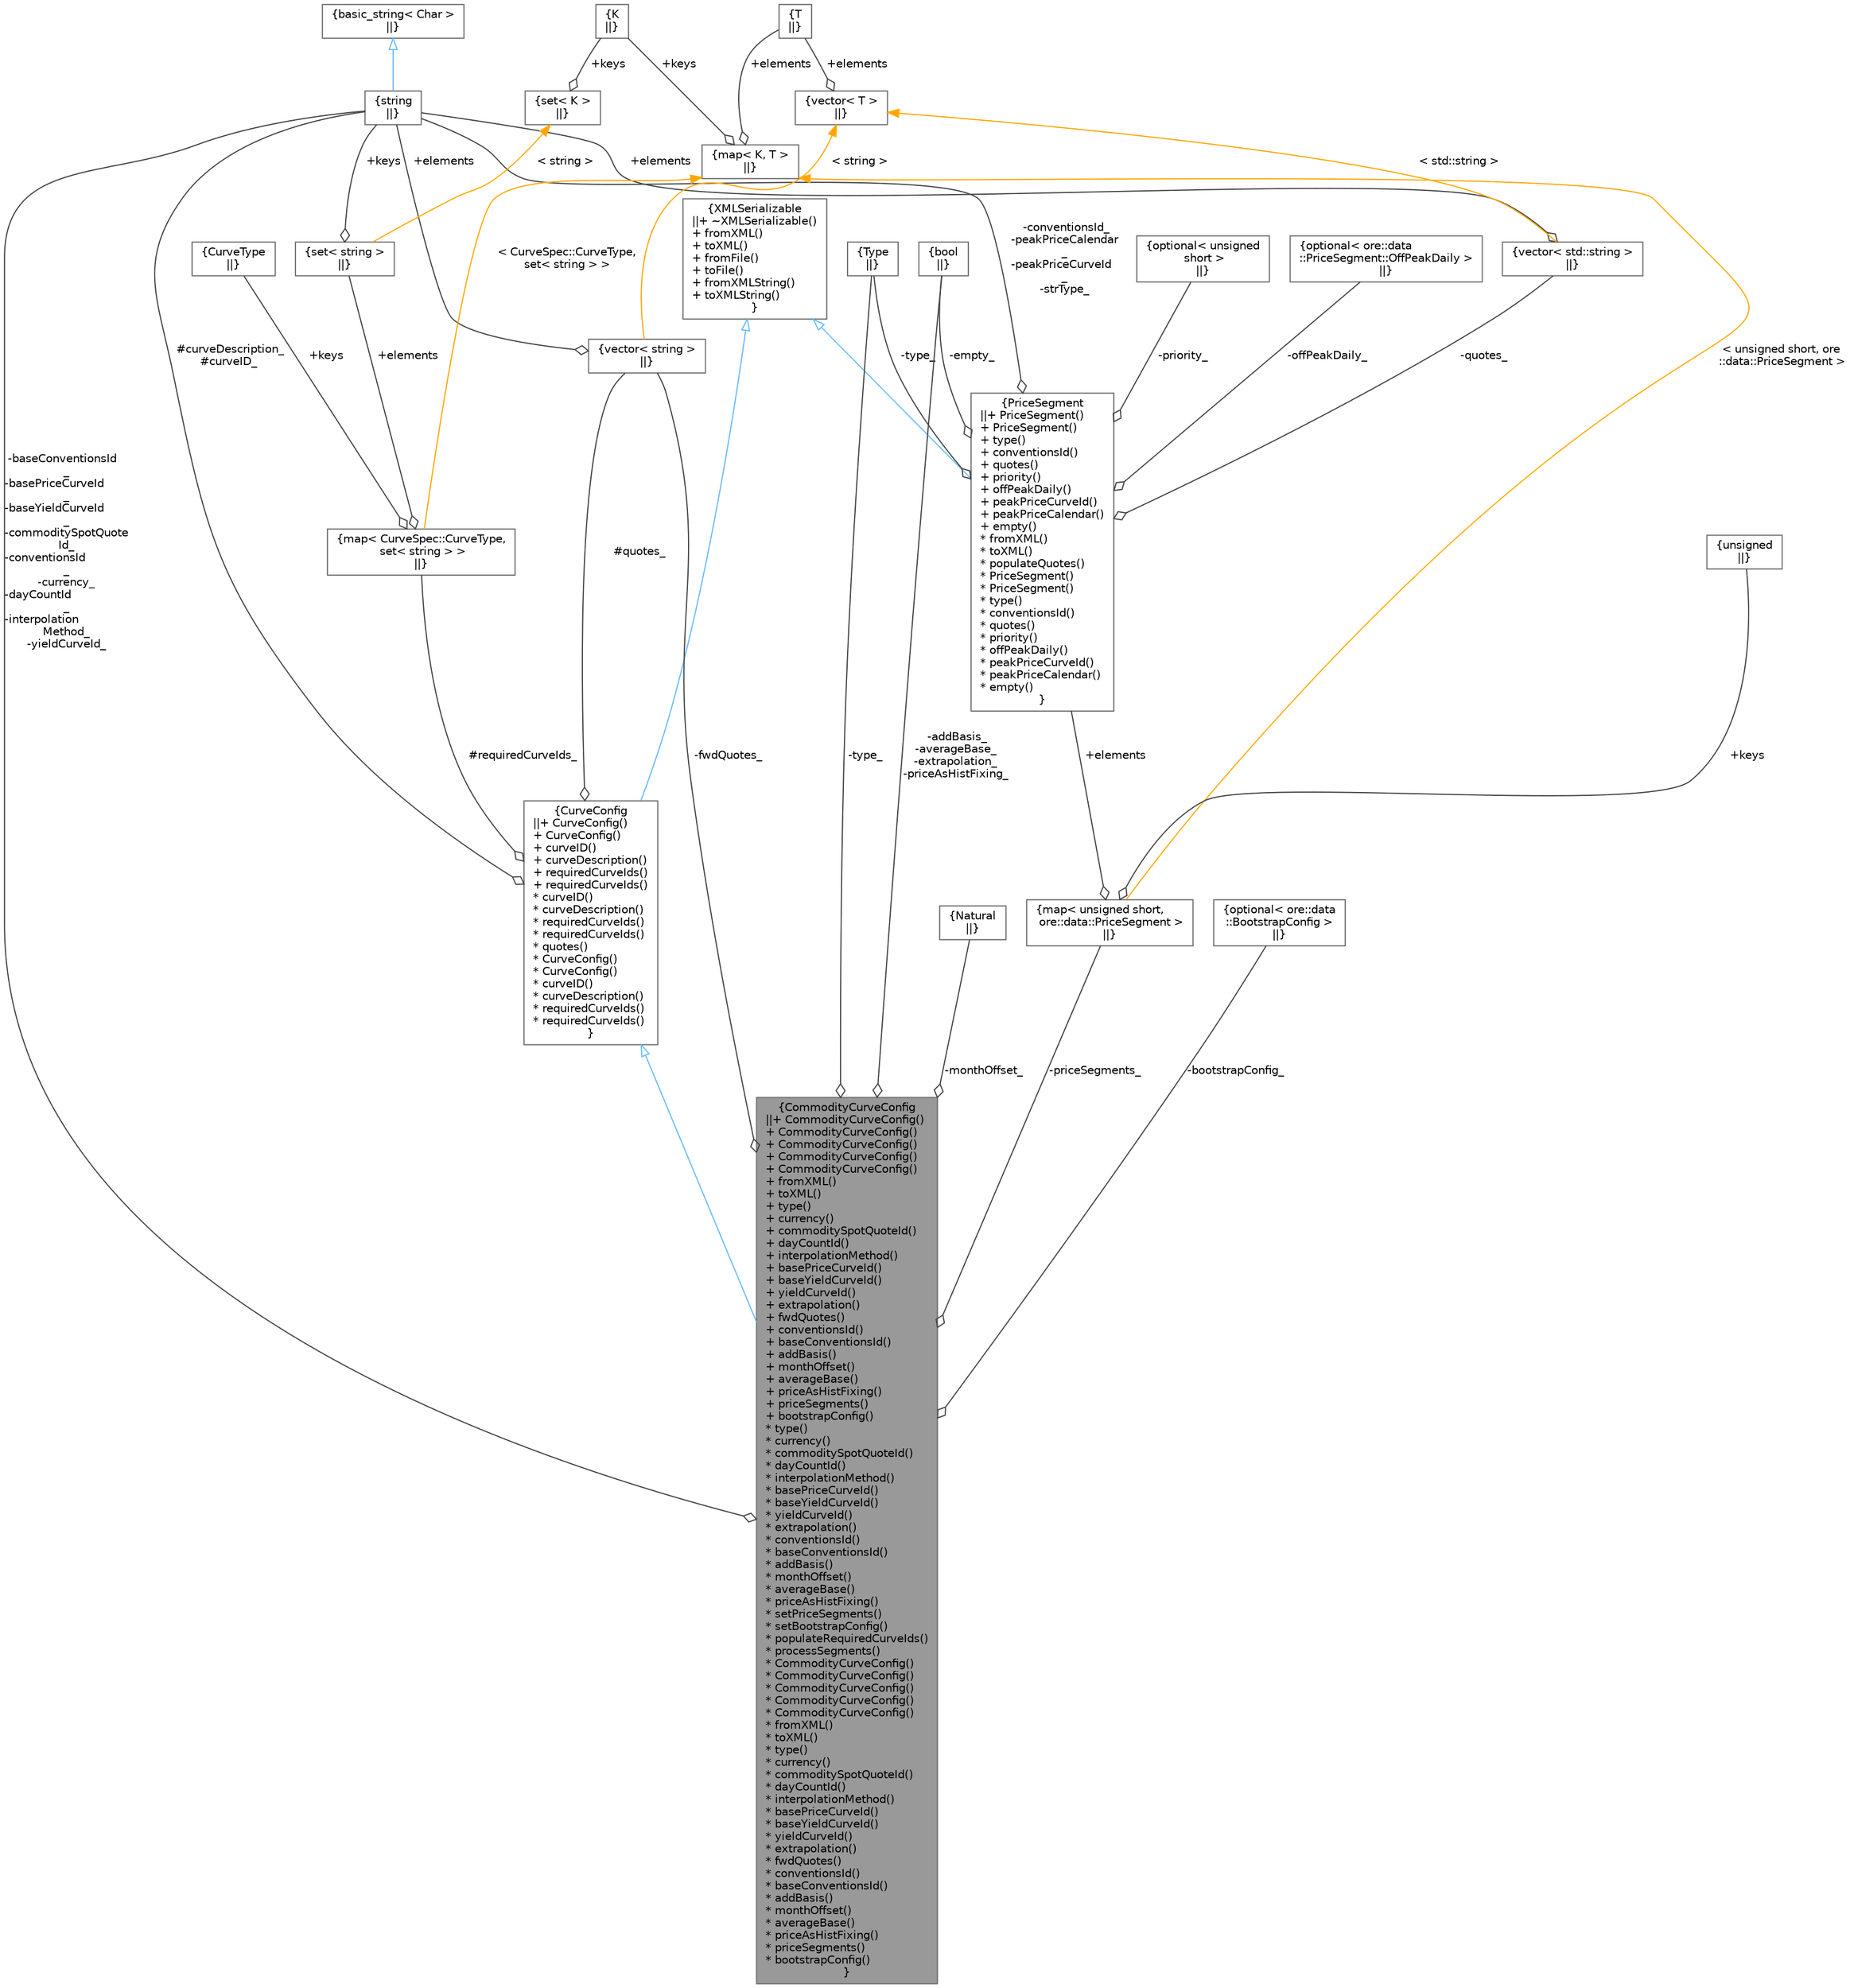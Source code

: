 digraph "CommodityCurveConfig"
{
 // INTERACTIVE_SVG=YES
 // LATEX_PDF_SIZE
  bgcolor="transparent";
  edge [fontname=Helvetica,fontsize=10,labelfontname=Helvetica,labelfontsize=10];
  node [fontname=Helvetica,fontsize=10,shape=box,height=0.2,width=0.4];
  Node1 [label="{CommodityCurveConfig\n||+ CommodityCurveConfig()\l+ CommodityCurveConfig()\l+ CommodityCurveConfig()\l+ CommodityCurveConfig()\l+ CommodityCurveConfig()\l+ fromXML()\l+ toXML()\l+ type()\l+ currency()\l+ commoditySpotQuoteId()\l+ dayCountId()\l+ interpolationMethod()\l+ basePriceCurveId()\l+ baseYieldCurveId()\l+ yieldCurveId()\l+ extrapolation()\l+ fwdQuotes()\l+ conventionsId()\l+ baseConventionsId()\l+ addBasis()\l+ monthOffset()\l+ averageBase()\l+ priceAsHistFixing()\l+ priceSegments()\l+ bootstrapConfig()\l* type()\l* currency()\l* commoditySpotQuoteId()\l* dayCountId()\l* interpolationMethod()\l* basePriceCurveId()\l* baseYieldCurveId()\l* yieldCurveId()\l* extrapolation()\l* conventionsId()\l* baseConventionsId()\l* addBasis()\l* monthOffset()\l* averageBase()\l* priceAsHistFixing()\l* setPriceSegments()\l* setBootstrapConfig()\l* populateRequiredCurveIds()\l* processSegments()\l* CommodityCurveConfig()\l* CommodityCurveConfig()\l* CommodityCurveConfig()\l* CommodityCurveConfig()\l* CommodityCurveConfig()\l* fromXML()\l* toXML()\l* type()\l* currency()\l* commoditySpotQuoteId()\l* dayCountId()\l* interpolationMethod()\l* basePriceCurveId()\l* baseYieldCurveId()\l* yieldCurveId()\l* extrapolation()\l* fwdQuotes()\l* conventionsId()\l* baseConventionsId()\l* addBasis()\l* monthOffset()\l* averageBase()\l* priceAsHistFixing()\l* priceSegments()\l* bootstrapConfig()\l}",height=0.2,width=0.4,color="gray40", fillcolor="grey60", style="filled", fontcolor="black",tooltip="Commodity curve configuration."];
  Node2 -> Node1 [dir="back",color="steelblue1",style="solid",arrowtail="onormal"];
  Node2 [label="{CurveConfig\n||+ CurveConfig()\l+ CurveConfig()\l+ curveID()\l+ curveDescription()\l+ requiredCurveIds()\l+ requiredCurveIds()\l* curveID()\l* curveDescription()\l* requiredCurveIds()\l* requiredCurveIds()\l* quotes()\l* CurveConfig()\l* CurveConfig()\l* curveID()\l* curveDescription()\l* requiredCurveIds()\l* requiredCurveIds()\l}",height=0.2,width=0.4,color="gray40", fillcolor="white", style="filled",URL="$classore_1_1data_1_1_curve_config.html",tooltip="Base curve configuration."];
  Node3 -> Node2 [dir="back",color="steelblue1",style="solid",arrowtail="onormal"];
  Node3 [label="{XMLSerializable\n||+ ~XMLSerializable()\l+ fromXML()\l+ toXML()\l+ fromFile()\l+ toFile()\l+ fromXMLString()\l+ toXMLString()\l}",height=0.2,width=0.4,color="gray40", fillcolor="white", style="filled",URL="$classore_1_1data_1_1_x_m_l_serializable.html",tooltip="Base class for all serializable classes."];
  Node4 -> Node2 [color="grey25",style="solid",label=" #curveDescription_\n#curveID_" ,arrowhead="odiamond"];
  Node4 [label="{string\n||}",height=0.2,width=0.4,color="gray40", fillcolor="white", style="filled",tooltip=" "];
  Node5 -> Node4 [dir="back",color="steelblue1",style="solid",arrowtail="onormal"];
  Node5 [label="{basic_string\< Char \>\n||}",height=0.2,width=0.4,color="gray40", fillcolor="white", style="filled",tooltip=" "];
  Node6 -> Node2 [color="grey25",style="solid",label=" #quotes_" ,arrowhead="odiamond"];
  Node6 [label="{vector\< string \>\n||}",height=0.2,width=0.4,color="gray40", fillcolor="white", style="filled",tooltip=" "];
  Node4 -> Node6 [color="grey25",style="solid",label=" +elements" ,arrowhead="odiamond"];
  Node7 -> Node6 [dir="back",color="orange",style="solid",label=" \< string \>" ];
  Node7 [label="{vector\< T \>\n||}",height=0.2,width=0.4,color="gray40", fillcolor="white", style="filled",tooltip=" "];
  Node8 -> Node7 [color="grey25",style="solid",label=" +elements" ,arrowhead="odiamond"];
  Node8 [label="{T\n||}",height=0.2,width=0.4,color="gray40", fillcolor="white", style="filled",tooltip=" "];
  Node9 -> Node2 [color="grey25",style="solid",label=" #requiredCurveIds_" ,arrowhead="odiamond"];
  Node9 [label="{map\< CurveSpec::CurveType,\l set\< string \> \>\n||}",height=0.2,width=0.4,color="gray40", fillcolor="white", style="filled",tooltip=" "];
  Node10 -> Node9 [color="grey25",style="solid",label=" +keys" ,arrowhead="odiamond"];
  Node10 [label="{CurveType\n||}",height=0.2,width=0.4,color="gray40", fillcolor="white", style="filled",tooltip=" "];
  Node11 -> Node9 [color="grey25",style="solid",label=" +elements" ,arrowhead="odiamond"];
  Node11 [label="{set\< string \>\n||}",height=0.2,width=0.4,color="gray40", fillcolor="white", style="filled",tooltip=" "];
  Node4 -> Node11 [color="grey25",style="solid",label=" +keys" ,arrowhead="odiamond"];
  Node12 -> Node11 [dir="back",color="orange",style="solid",label=" \< string \>" ];
  Node12 [label="{set\< K \>\n||}",height=0.2,width=0.4,color="gray40", fillcolor="white", style="filled",tooltip=" "];
  Node13 -> Node12 [color="grey25",style="solid",label=" +keys" ,arrowhead="odiamond"];
  Node13 [label="{K\n||}",height=0.2,width=0.4,color="gray40", fillcolor="white", style="filled",tooltip=" "];
  Node14 -> Node9 [dir="back",color="orange",style="solid",label=" \< CurveSpec::CurveType,\l set\< string \> \>" ];
  Node14 [label="{map\< K, T \>\n||}",height=0.2,width=0.4,color="gray40", fillcolor="white", style="filled",tooltip=" "];
  Node13 -> Node14 [color="grey25",style="solid",label=" +keys" ,arrowhead="odiamond"];
  Node8 -> Node14 [color="grey25",style="solid",label=" +elements" ,arrowhead="odiamond"];
  Node15 -> Node1 [color="grey25",style="solid",label=" -type_" ,arrowhead="odiamond"];
  Node15 [label="{Type\n||}",height=0.2,width=0.4,color="gray40", fillcolor="white", style="filled",tooltip=" "];
  Node6 -> Node1 [color="grey25",style="solid",label=" -fwdQuotes_" ,arrowhead="odiamond"];
  Node4 -> Node1 [color="grey25",style="solid",label=" -baseConventionsId\l_\n-basePriceCurveId\l_\n-baseYieldCurveId\l_\n-commoditySpotQuote\lId_\n-conventionsId\l_\n-currency_\n-dayCountId\l_\n-interpolation\lMethod_\n-yieldCurveId_" ,arrowhead="odiamond"];
  Node16 -> Node1 [color="grey25",style="solid",label=" -addBasis_\n-averageBase_\n-extrapolation_\n-priceAsHistFixing_" ,arrowhead="odiamond"];
  Node16 [label="{bool\n||}",height=0.2,width=0.4,color="gray40", fillcolor="white", style="filled",URL="$classbool.html",tooltip=" "];
  Node17 -> Node1 [color="grey25",style="solid",label=" -monthOffset_" ,arrowhead="odiamond"];
  Node17 [label="{Natural\n||}",height=0.2,width=0.4,color="gray40", fillcolor="white", style="filled",tooltip=" "];
  Node18 -> Node1 [color="grey25",style="solid",label=" -priceSegments_" ,arrowhead="odiamond"];
  Node18 [label="{map\< unsigned short,\l ore::data::PriceSegment \>\n||}",height=0.2,width=0.4,color="gray40", fillcolor="white", style="filled",tooltip=" "];
  Node19 -> Node18 [color="grey25",style="solid",label=" +keys" ,arrowhead="odiamond"];
  Node19 [label="{unsigned\n||}",height=0.2,width=0.4,color="gray40", fillcolor="white", style="filled",tooltip=" "];
  Node20 -> Node18 [color="grey25",style="solid",label=" +elements" ,arrowhead="odiamond"];
  Node20 [label="{PriceSegment\n||+ PriceSegment()\l+ PriceSegment()\l+ type()\l+ conventionsId()\l+ quotes()\l+ priority()\l+ offPeakDaily()\l+ peakPriceCurveId()\l+ peakPriceCalendar()\l+ empty()\l* fromXML()\l* toXML()\l* populateQuotes()\l* PriceSegment()\l* PriceSegment()\l* type()\l* conventionsId()\l* quotes()\l* priority()\l* offPeakDaily()\l* peakPriceCurveId()\l* peakPriceCalendar()\l* empty()\l}",height=0.2,width=0.4,color="gray40", fillcolor="white", style="filled",URL="$classore_1_1data_1_1_price_segment.html",tooltip=" "];
  Node3 -> Node20 [dir="back",color="steelblue1",style="solid",arrowtail="onormal"];
  Node4 -> Node20 [color="grey25",style="solid",label=" -conventionsId_\n-peakPriceCalendar\l_\n-peakPriceCurveId\l_\n-strType_" ,arrowhead="odiamond"];
  Node21 -> Node20 [color="grey25",style="solid",label=" -quotes_" ,arrowhead="odiamond"];
  Node21 [label="{vector\< std::string \>\n||}",height=0.2,width=0.4,color="gray40", fillcolor="white", style="filled",tooltip=" "];
  Node4 -> Node21 [color="grey25",style="solid",label=" +elements" ,arrowhead="odiamond"];
  Node7 -> Node21 [dir="back",color="orange",style="solid",label=" \< std::string \>" ];
  Node22 -> Node20 [color="grey25",style="solid",label=" -priority_" ,arrowhead="odiamond"];
  Node22 [label="{optional\< unsigned\l short \>\n||}",height=0.2,width=0.4,color="gray40", fillcolor="white", style="filled",tooltip=" "];
  Node23 -> Node20 [color="grey25",style="solid",label=" -offPeakDaily_" ,arrowhead="odiamond"];
  Node23 [label="{optional\< ore::data\l::PriceSegment::OffPeakDaily \>\n||}",height=0.2,width=0.4,color="gray40", fillcolor="white", style="filled",tooltip=" "];
  Node16 -> Node20 [color="grey25",style="solid",label=" -empty_" ,arrowhead="odiamond"];
  Node15 -> Node20 [color="grey25",style="solid",label=" -type_" ,arrowhead="odiamond"];
  Node14 -> Node18 [dir="back",color="orange",style="solid",label=" \< unsigned short, ore\l::data::PriceSegment \>" ];
  Node24 -> Node1 [color="grey25",style="solid",label=" -bootstrapConfig_" ,arrowhead="odiamond"];
  Node24 [label="{optional\< ore::data\l::BootstrapConfig \>\n||}",height=0.2,width=0.4,color="gray40", fillcolor="white", style="filled",tooltip=" "];
}
